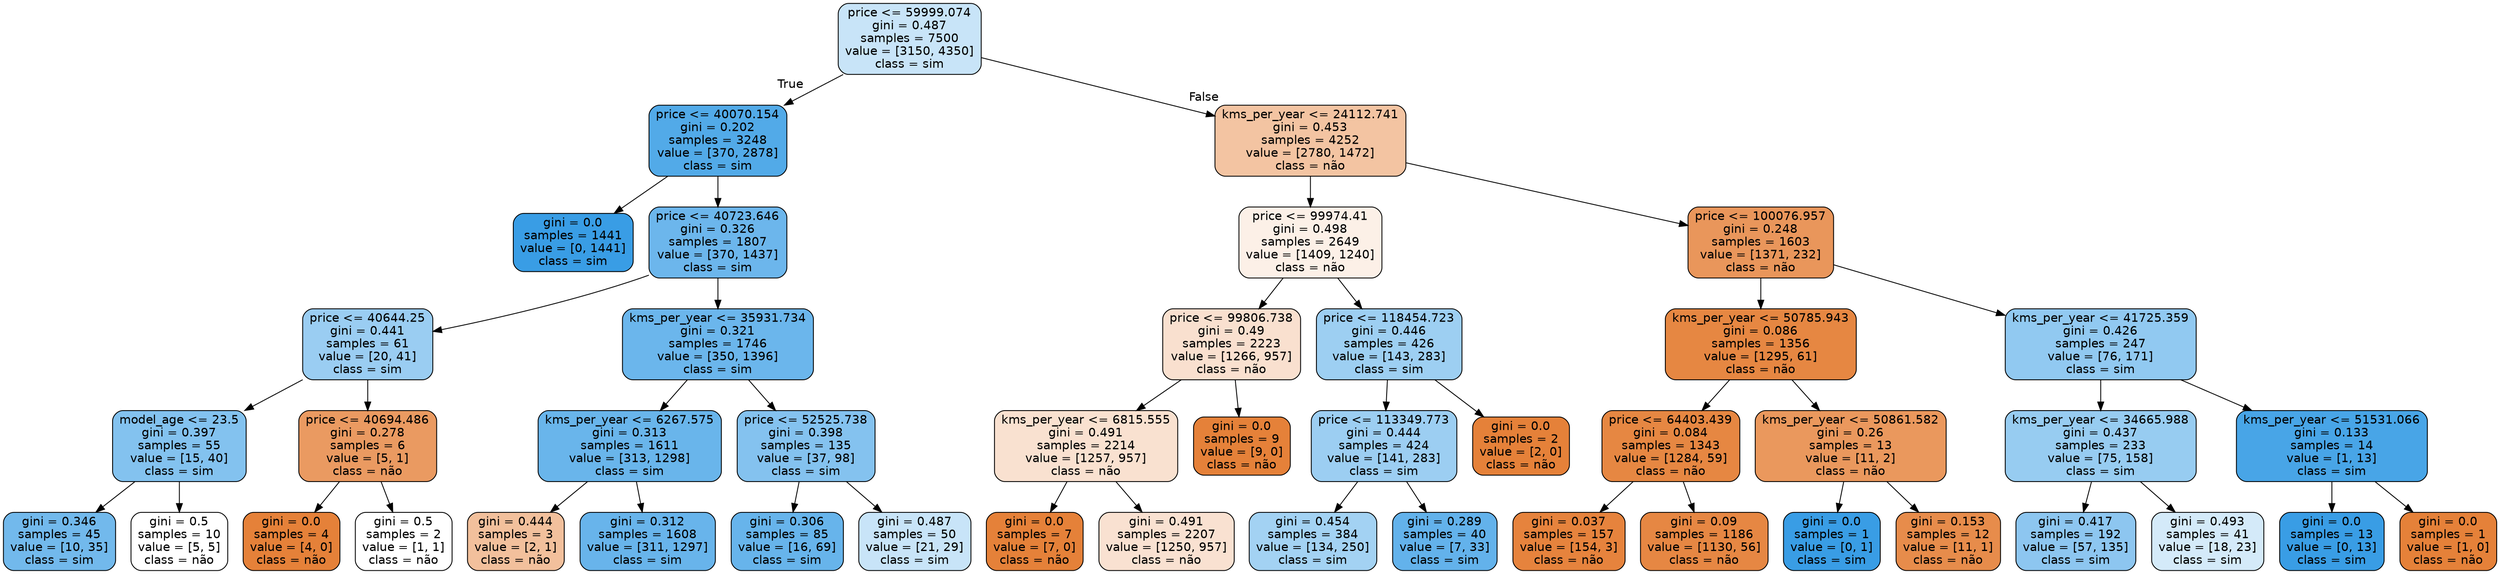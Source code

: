 digraph Tree {
node [shape=box, style="filled, rounded", color="black", fontname="helvetica"] ;
edge [fontname="helvetica"] ;
0 [label="price <= 59999.074\ngini = 0.487\nsamples = 7500\nvalue = [3150, 4350]\nclass = sim", fillcolor="#c8e4f8"] ;
1 [label="price <= 40070.154\ngini = 0.202\nsamples = 3248\nvalue = [370, 2878]\nclass = sim", fillcolor="#52aae8"] ;
0 -> 1 [labeldistance=2.5, labelangle=45, headlabel="True"] ;
2 [label="gini = 0.0\nsamples = 1441\nvalue = [0, 1441]\nclass = sim", fillcolor="#399de5"] ;
1 -> 2 ;
3 [label="price <= 40723.646\ngini = 0.326\nsamples = 1807\nvalue = [370, 1437]\nclass = sim", fillcolor="#6cb6ec"] ;
1 -> 3 ;
4 [label="price <= 40644.25\ngini = 0.441\nsamples = 61\nvalue = [20, 41]\nclass = sim", fillcolor="#9acdf2"] ;
3 -> 4 ;
5 [label="model_age <= 23.5\ngini = 0.397\nsamples = 55\nvalue = [15, 40]\nclass = sim", fillcolor="#83c2ef"] ;
4 -> 5 ;
6 [label="gini = 0.346\nsamples = 45\nvalue = [10, 35]\nclass = sim", fillcolor="#72b9ec"] ;
5 -> 6 ;
7 [label="gini = 0.5\nsamples = 10\nvalue = [5, 5]\nclass = não", fillcolor="#ffffff"] ;
5 -> 7 ;
8 [label="price <= 40694.486\ngini = 0.278\nsamples = 6\nvalue = [5, 1]\nclass = não", fillcolor="#ea9a61"] ;
4 -> 8 ;
9 [label="gini = 0.0\nsamples = 4\nvalue = [4, 0]\nclass = não", fillcolor="#e58139"] ;
8 -> 9 ;
10 [label="gini = 0.5\nsamples = 2\nvalue = [1, 1]\nclass = não", fillcolor="#ffffff"] ;
8 -> 10 ;
11 [label="kms_per_year <= 35931.734\ngini = 0.321\nsamples = 1746\nvalue = [350, 1396]\nclass = sim", fillcolor="#6bb6ec"] ;
3 -> 11 ;
12 [label="kms_per_year <= 6267.575\ngini = 0.313\nsamples = 1611\nvalue = [313, 1298]\nclass = sim", fillcolor="#69b5eb"] ;
11 -> 12 ;
13 [label="gini = 0.444\nsamples = 3\nvalue = [2, 1]\nclass = não", fillcolor="#f2c09c"] ;
12 -> 13 ;
14 [label="gini = 0.312\nsamples = 1608\nvalue = [311, 1297]\nclass = sim", fillcolor="#68b4eb"] ;
12 -> 14 ;
15 [label="price <= 52525.738\ngini = 0.398\nsamples = 135\nvalue = [37, 98]\nclass = sim", fillcolor="#84c2ef"] ;
11 -> 15 ;
16 [label="gini = 0.306\nsamples = 85\nvalue = [16, 69]\nclass = sim", fillcolor="#67b4eb"] ;
15 -> 16 ;
17 [label="gini = 0.487\nsamples = 50\nvalue = [21, 29]\nclass = sim", fillcolor="#c8e4f8"] ;
15 -> 17 ;
18 [label="kms_per_year <= 24112.741\ngini = 0.453\nsamples = 4252\nvalue = [2780, 1472]\nclass = não", fillcolor="#f3c4a2"] ;
0 -> 18 [labeldistance=2.5, labelangle=-45, headlabel="False"] ;
19 [label="price <= 99974.41\ngini = 0.498\nsamples = 2649\nvalue = [1409, 1240]\nclass = não", fillcolor="#fcf0e7"] ;
18 -> 19 ;
20 [label="price <= 99806.738\ngini = 0.49\nsamples = 2223\nvalue = [1266, 957]\nclass = não", fillcolor="#f9e0cf"] ;
19 -> 20 ;
21 [label="kms_per_year <= 6815.555\ngini = 0.491\nsamples = 2214\nvalue = [1257, 957]\nclass = não", fillcolor="#f9e1d0"] ;
20 -> 21 ;
22 [label="gini = 0.0\nsamples = 7\nvalue = [7, 0]\nclass = não", fillcolor="#e58139"] ;
21 -> 22 ;
23 [label="gini = 0.491\nsamples = 2207\nvalue = [1250, 957]\nclass = não", fillcolor="#f9e1d1"] ;
21 -> 23 ;
24 [label="gini = 0.0\nsamples = 9\nvalue = [9, 0]\nclass = não", fillcolor="#e58139"] ;
20 -> 24 ;
25 [label="price <= 118454.723\ngini = 0.446\nsamples = 426\nvalue = [143, 283]\nclass = sim", fillcolor="#9dcff2"] ;
19 -> 25 ;
26 [label="price <= 113349.773\ngini = 0.444\nsamples = 424\nvalue = [141, 283]\nclass = sim", fillcolor="#9ccef2"] ;
25 -> 26 ;
27 [label="gini = 0.454\nsamples = 384\nvalue = [134, 250]\nclass = sim", fillcolor="#a3d2f3"] ;
26 -> 27 ;
28 [label="gini = 0.289\nsamples = 40\nvalue = [7, 33]\nclass = sim", fillcolor="#63b2eb"] ;
26 -> 28 ;
29 [label="gini = 0.0\nsamples = 2\nvalue = [2, 0]\nclass = não", fillcolor="#e58139"] ;
25 -> 29 ;
30 [label="price <= 100076.957\ngini = 0.248\nsamples = 1603\nvalue = [1371, 232]\nclass = não", fillcolor="#e9965b"] ;
18 -> 30 ;
31 [label="kms_per_year <= 50785.943\ngini = 0.086\nsamples = 1356\nvalue = [1295, 61]\nclass = não", fillcolor="#e68742"] ;
30 -> 31 ;
32 [label="price <= 64403.439\ngini = 0.084\nsamples = 1343\nvalue = [1284, 59]\nclass = não", fillcolor="#e68742"] ;
31 -> 32 ;
33 [label="gini = 0.037\nsamples = 157\nvalue = [154, 3]\nclass = não", fillcolor="#e6833d"] ;
32 -> 33 ;
34 [label="gini = 0.09\nsamples = 1186\nvalue = [1130, 56]\nclass = não", fillcolor="#e68743"] ;
32 -> 34 ;
35 [label="kms_per_year <= 50861.582\ngini = 0.26\nsamples = 13\nvalue = [11, 2]\nclass = não", fillcolor="#ea985d"] ;
31 -> 35 ;
36 [label="gini = 0.0\nsamples = 1\nvalue = [0, 1]\nclass = sim", fillcolor="#399de5"] ;
35 -> 36 ;
37 [label="gini = 0.153\nsamples = 12\nvalue = [11, 1]\nclass = não", fillcolor="#e78c4b"] ;
35 -> 37 ;
38 [label="kms_per_year <= 41725.359\ngini = 0.426\nsamples = 247\nvalue = [76, 171]\nclass = sim", fillcolor="#91c9f1"] ;
30 -> 38 ;
39 [label="kms_per_year <= 34665.988\ngini = 0.437\nsamples = 233\nvalue = [75, 158]\nclass = sim", fillcolor="#97ccf1"] ;
38 -> 39 ;
40 [label="gini = 0.417\nsamples = 192\nvalue = [57, 135]\nclass = sim", fillcolor="#8dc6f0"] ;
39 -> 40 ;
41 [label="gini = 0.493\nsamples = 41\nvalue = [18, 23]\nclass = sim", fillcolor="#d4eaf9"] ;
39 -> 41 ;
42 [label="kms_per_year <= 51531.066\ngini = 0.133\nsamples = 14\nvalue = [1, 13]\nclass = sim", fillcolor="#48a5e7"] ;
38 -> 42 ;
43 [label="gini = 0.0\nsamples = 13\nvalue = [0, 13]\nclass = sim", fillcolor="#399de5"] ;
42 -> 43 ;
44 [label="gini = 0.0\nsamples = 1\nvalue = [1, 0]\nclass = não", fillcolor="#e58139"] ;
42 -> 44 ;
}
